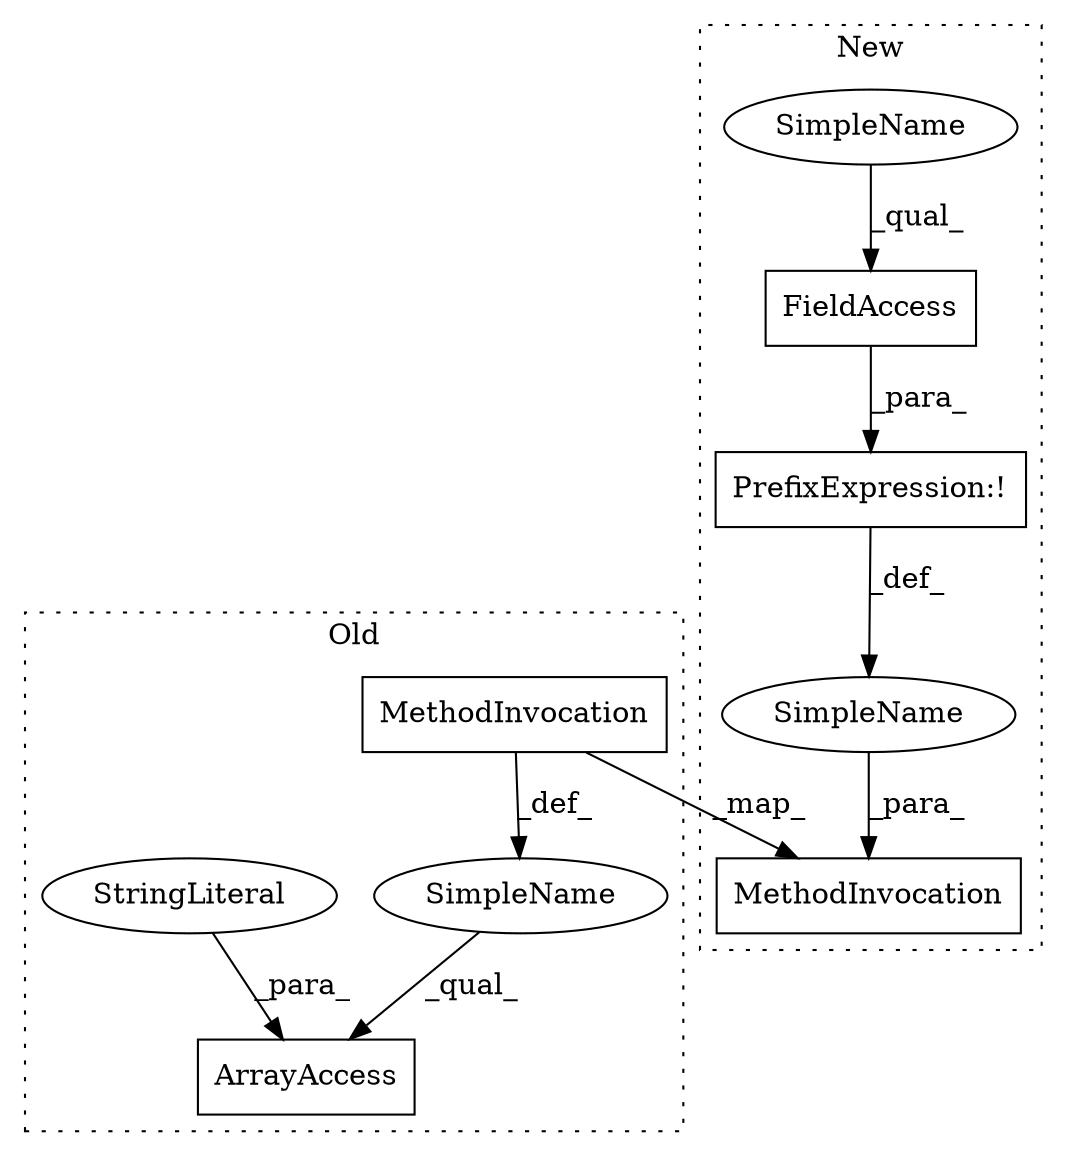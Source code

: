 digraph G {
subgraph cluster0 {
1 [label="ArrayAccess" a="2" s="2020,2074" l="35,1" shape="box"];
3 [label="MethodInvocation" a="32" s="2027,2053" l="13,1" shape="box"];
7 [label="SimpleName" a="42" s="" l="" shape="ellipse"];
8 [label="StringLiteral" a="45" s="2055" l="19" shape="ellipse"];
label = "Old";
style="dotted";
}
subgraph cluster1 {
2 [label="FieldAccess" a="22" s="2055" l="12" shape="box"];
4 [label="MethodInvocation" a="32" s="2027,2067" l="13,1" shape="box"];
5 [label="SimpleName" a="42" s="2055" l="4" shape="ellipse"];
6 [label="SimpleName" a="42" s="" l="" shape="ellipse"];
9 [label="PrefixExpression:!" a="38" s="2054" l="1" shape="box"];
label = "New";
style="dotted";
}
2 -> 9 [label="_para_"];
3 -> 4 [label="_map_"];
3 -> 7 [label="_def_"];
5 -> 2 [label="_qual_"];
6 -> 4 [label="_para_"];
7 -> 1 [label="_qual_"];
8 -> 1 [label="_para_"];
9 -> 6 [label="_def_"];
}